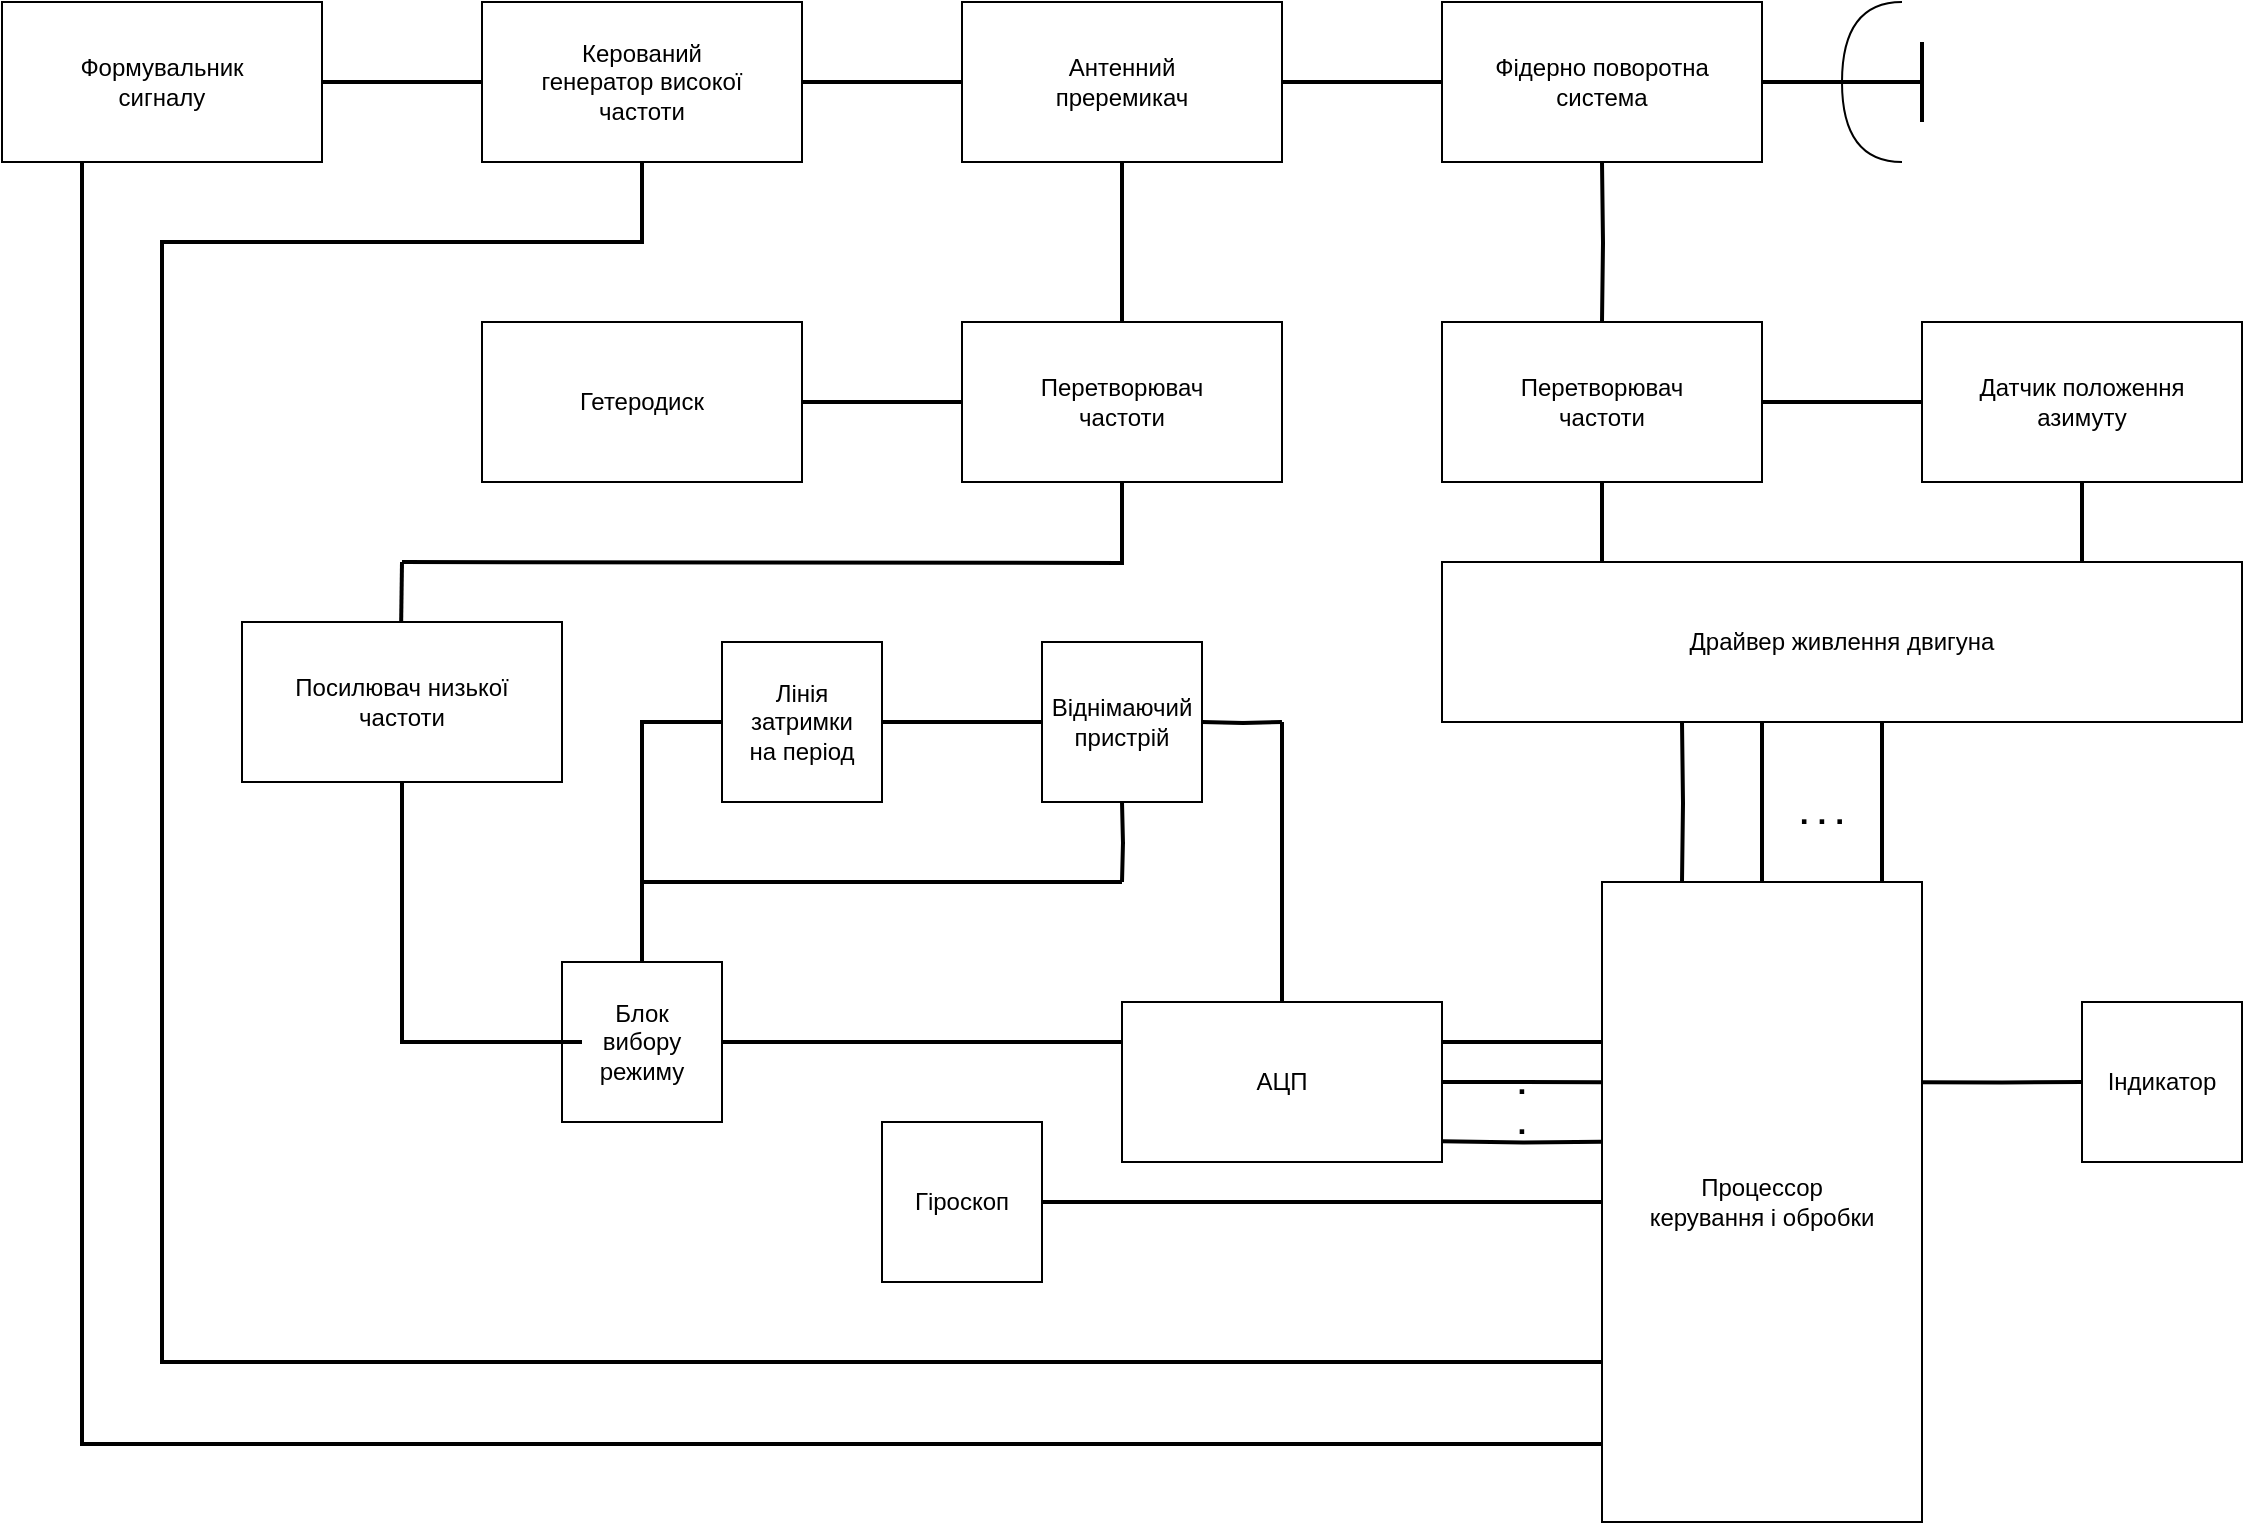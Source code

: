 <mxfile version="20.7.2" type="github">
  <diagram id="aulrM3y0VKgavFwc7o5z" name="Страница 1">
    <mxGraphModel dx="1687" dy="899" grid="1" gridSize="10" guides="1" tooltips="1" connect="1" arrows="1" fold="1" page="1" pageScale="1" pageWidth="1169" pageHeight="827" math="0" shadow="0">
      <root>
        <mxCell id="0" />
        <mxCell id="1" parent="0" />
        <mxCell id="pyblIbiJkJyPPet0355N-5" style="edgeStyle=orthogonalEdgeStyle;rounded=0;orthogonalLoop=1;jettySize=auto;html=1;entryX=0;entryY=0.5;entryDx=0;entryDy=0;endArrow=none;endFill=0;strokeWidth=2;" edge="1" parent="1" source="pyblIbiJkJyPPet0355N-1" target="pyblIbiJkJyPPet0355N-3">
          <mxGeometry relative="1" as="geometry" />
        </mxCell>
        <mxCell id="pyblIbiJkJyPPet0355N-71" style="edgeStyle=orthogonalEdgeStyle;rounded=0;orthogonalLoop=1;jettySize=auto;html=1;exitX=0.25;exitY=1;exitDx=0;exitDy=0;entryX=0;entryY=0.878;entryDx=0;entryDy=0;entryPerimeter=0;strokeWidth=2;fontSize=16;endArrow=none;endFill=0;" edge="1" parent="1" source="pyblIbiJkJyPPet0355N-1" target="pyblIbiJkJyPPet0355N-46">
          <mxGeometry relative="1" as="geometry" />
        </mxCell>
        <mxCell id="pyblIbiJkJyPPet0355N-1" value="" style="rounded=0;whiteSpace=wrap;html=1;" vertex="1" parent="1">
          <mxGeometry x="40" y="40" width="160" height="80" as="geometry" />
        </mxCell>
        <mxCell id="pyblIbiJkJyPPet0355N-2" value="Формувальник сигналу" style="text;html=1;strokeColor=none;fillColor=none;align=center;verticalAlign=middle;whiteSpace=wrap;rounded=0;" vertex="1" parent="1">
          <mxGeometry x="60" y="50" width="120" height="60" as="geometry" />
        </mxCell>
        <mxCell id="pyblIbiJkJyPPet0355N-8" style="edgeStyle=orthogonalEdgeStyle;rounded=0;orthogonalLoop=1;jettySize=auto;html=1;entryX=0;entryY=0.5;entryDx=0;entryDy=0;strokeWidth=2;endArrow=none;endFill=0;" edge="1" parent="1" source="pyblIbiJkJyPPet0355N-3" target="pyblIbiJkJyPPet0355N-6">
          <mxGeometry relative="1" as="geometry" />
        </mxCell>
        <mxCell id="pyblIbiJkJyPPet0355N-3" value="" style="rounded=0;whiteSpace=wrap;html=1;" vertex="1" parent="1">
          <mxGeometry x="280" y="40" width="160" height="80" as="geometry" />
        </mxCell>
        <mxCell id="pyblIbiJkJyPPet0355N-4" value="Керований генератор високої частоти" style="text;html=1;strokeColor=none;fillColor=none;align=center;verticalAlign=middle;whiteSpace=wrap;rounded=0;" vertex="1" parent="1">
          <mxGeometry x="300" y="50" width="120" height="60" as="geometry" />
        </mxCell>
        <mxCell id="pyblIbiJkJyPPet0355N-11" style="edgeStyle=orthogonalEdgeStyle;rounded=0;orthogonalLoop=1;jettySize=auto;html=1;entryX=0;entryY=0.5;entryDx=0;entryDy=0;strokeWidth=2;endArrow=none;endFill=0;" edge="1" parent="1" source="pyblIbiJkJyPPet0355N-6" target="pyblIbiJkJyPPet0355N-9">
          <mxGeometry relative="1" as="geometry" />
        </mxCell>
        <mxCell id="pyblIbiJkJyPPet0355N-27" style="edgeStyle=orthogonalEdgeStyle;rounded=0;orthogonalLoop=1;jettySize=auto;html=1;entryX=0.5;entryY=0;entryDx=0;entryDy=0;strokeWidth=2;endArrow=none;endFill=0;" edge="1" parent="1" source="pyblIbiJkJyPPet0355N-6" target="pyblIbiJkJyPPet0355N-25">
          <mxGeometry relative="1" as="geometry" />
        </mxCell>
        <mxCell id="pyblIbiJkJyPPet0355N-6" value="" style="rounded=0;whiteSpace=wrap;html=1;" vertex="1" parent="1">
          <mxGeometry x="520" y="40" width="160" height="80" as="geometry" />
        </mxCell>
        <mxCell id="pyblIbiJkJyPPet0355N-7" value="Антенний преремикач" style="text;html=1;strokeColor=none;fillColor=none;align=center;verticalAlign=middle;whiteSpace=wrap;rounded=0;" vertex="1" parent="1">
          <mxGeometry x="540" y="50" width="120" height="60" as="geometry" />
        </mxCell>
        <mxCell id="pyblIbiJkJyPPet0355N-17" style="edgeStyle=orthogonalEdgeStyle;rounded=0;orthogonalLoop=1;jettySize=auto;html=1;exitX=1;exitY=0.5;exitDx=0;exitDy=0;entryX=1;entryY=0.5;entryDx=0;entryDy=0;entryPerimeter=0;strokeWidth=2;endArrow=none;endFill=0;" edge="1" parent="1" source="pyblIbiJkJyPPet0355N-9" target="pyblIbiJkJyPPet0355N-12">
          <mxGeometry relative="1" as="geometry" />
        </mxCell>
        <mxCell id="pyblIbiJkJyPPet0355N-9" value="" style="rounded=0;whiteSpace=wrap;html=1;" vertex="1" parent="1">
          <mxGeometry x="760" y="40" width="160" height="80" as="geometry" />
        </mxCell>
        <mxCell id="pyblIbiJkJyPPet0355N-33" style="edgeStyle=orthogonalEdgeStyle;rounded=0;orthogonalLoop=1;jettySize=auto;html=1;entryX=0.5;entryY=0;entryDx=0;entryDy=0;strokeWidth=2;endArrow=none;endFill=0;" edge="1" parent="1" target="pyblIbiJkJyPPet0355N-30">
          <mxGeometry relative="1" as="geometry">
            <mxPoint x="840" y="120" as="sourcePoint" />
          </mxGeometry>
        </mxCell>
        <mxCell id="pyblIbiJkJyPPet0355N-10" value="Фідерно поворотна система" style="text;html=1;strokeColor=none;fillColor=none;align=center;verticalAlign=middle;whiteSpace=wrap;rounded=0;" vertex="1" parent="1">
          <mxGeometry x="780" y="50" width="120" height="60" as="geometry" />
        </mxCell>
        <mxCell id="pyblIbiJkJyPPet0355N-12" value="" style="shape=requiredInterface;html=1;verticalLabelPosition=bottom;sketch=0;direction=west;" vertex="1" parent="1">
          <mxGeometry x="960" y="40" width="30" height="80" as="geometry" />
        </mxCell>
        <mxCell id="pyblIbiJkJyPPet0355N-20" value="" style="line;strokeWidth=2;html=1;" vertex="1" parent="1">
          <mxGeometry x="960" y="75" width="40" height="10" as="geometry" />
        </mxCell>
        <mxCell id="pyblIbiJkJyPPet0355N-21" value="" style="line;strokeWidth=2;html=1;direction=south;" vertex="1" parent="1">
          <mxGeometry x="990" y="60" width="20" height="40" as="geometry" />
        </mxCell>
        <mxCell id="pyblIbiJkJyPPet0355N-23" value="" style="rounded=0;whiteSpace=wrap;html=1;" vertex="1" parent="1">
          <mxGeometry x="280" y="200" width="160" height="80" as="geometry" />
        </mxCell>
        <mxCell id="pyblIbiJkJyPPet0355N-24" value="Гетеродиск" style="text;html=1;strokeColor=none;fillColor=none;align=center;verticalAlign=middle;whiteSpace=wrap;rounded=0;" vertex="1" parent="1">
          <mxGeometry x="300" y="210" width="120" height="60" as="geometry" />
        </mxCell>
        <mxCell id="pyblIbiJkJyPPet0355N-29" style="edgeStyle=orthogonalEdgeStyle;rounded=0;orthogonalLoop=1;jettySize=auto;html=1;entryX=1;entryY=0.5;entryDx=0;entryDy=0;strokeWidth=2;endArrow=none;endFill=0;" edge="1" parent="1" source="pyblIbiJkJyPPet0355N-25" target="pyblIbiJkJyPPet0355N-23">
          <mxGeometry relative="1" as="geometry" />
        </mxCell>
        <mxCell id="pyblIbiJkJyPPet0355N-25" value="" style="rounded=0;whiteSpace=wrap;html=1;" vertex="1" parent="1">
          <mxGeometry x="520" y="200" width="160" height="80" as="geometry" />
        </mxCell>
        <mxCell id="pyblIbiJkJyPPet0355N-26" value="Перетворювач частоти" style="text;html=1;strokeColor=none;fillColor=none;align=center;verticalAlign=middle;whiteSpace=wrap;rounded=0;" vertex="1" parent="1">
          <mxGeometry x="540" y="210" width="120" height="60" as="geometry" />
        </mxCell>
        <mxCell id="pyblIbiJkJyPPet0355N-36" style="edgeStyle=orthogonalEdgeStyle;rounded=0;orthogonalLoop=1;jettySize=auto;html=1;entryX=0;entryY=0.5;entryDx=0;entryDy=0;strokeWidth=2;endArrow=none;endFill=0;" edge="1" parent="1" source="pyblIbiJkJyPPet0355N-30" target="pyblIbiJkJyPPet0355N-34">
          <mxGeometry relative="1" as="geometry" />
        </mxCell>
        <mxCell id="pyblIbiJkJyPPet0355N-39" style="edgeStyle=orthogonalEdgeStyle;rounded=0;orthogonalLoop=1;jettySize=auto;html=1;exitX=0.5;exitY=1;exitDx=0;exitDy=0;entryX=0.2;entryY=0.013;entryDx=0;entryDy=0;entryPerimeter=0;strokeWidth=2;endArrow=none;endFill=0;" edge="1" parent="1" source="pyblIbiJkJyPPet0355N-30" target="pyblIbiJkJyPPet0355N-37">
          <mxGeometry relative="1" as="geometry" />
        </mxCell>
        <mxCell id="pyblIbiJkJyPPet0355N-30" value="" style="rounded=0;whiteSpace=wrap;html=1;" vertex="1" parent="1">
          <mxGeometry x="760" y="200" width="160" height="80" as="geometry" />
        </mxCell>
        <mxCell id="pyblIbiJkJyPPet0355N-31" value="Перетворювач частоти" style="text;html=1;strokeColor=none;fillColor=none;align=center;verticalAlign=middle;whiteSpace=wrap;rounded=0;" vertex="1" parent="1">
          <mxGeometry x="780" y="210" width="120" height="60" as="geometry" />
        </mxCell>
        <mxCell id="pyblIbiJkJyPPet0355N-42" style="edgeStyle=orthogonalEdgeStyle;rounded=0;orthogonalLoop=1;jettySize=auto;html=1;exitX=0.5;exitY=1;exitDx=0;exitDy=0;entryX=0.8;entryY=-0.021;entryDx=0;entryDy=0;entryPerimeter=0;strokeWidth=2;endArrow=none;endFill=0;" edge="1" parent="1" source="pyblIbiJkJyPPet0355N-34" target="pyblIbiJkJyPPet0355N-37">
          <mxGeometry relative="1" as="geometry" />
        </mxCell>
        <mxCell id="pyblIbiJkJyPPet0355N-34" value="" style="rounded=0;whiteSpace=wrap;html=1;" vertex="1" parent="1">
          <mxGeometry x="1000" y="200" width="160" height="80" as="geometry" />
        </mxCell>
        <mxCell id="pyblIbiJkJyPPet0355N-35" value="Датчик положення азимуту" style="text;html=1;strokeColor=none;fillColor=none;align=center;verticalAlign=middle;whiteSpace=wrap;rounded=0;" vertex="1" parent="1">
          <mxGeometry x="1020" y="210" width="120" height="60" as="geometry" />
        </mxCell>
        <mxCell id="pyblIbiJkJyPPet0355N-37" value="" style="rounded=0;whiteSpace=wrap;html=1;" vertex="1" parent="1">
          <mxGeometry x="760" y="320" width="400" height="80" as="geometry" />
        </mxCell>
        <mxCell id="pyblIbiJkJyPPet0355N-38" value="Драйвер живлення двигуна" style="text;html=1;strokeColor=none;fillColor=none;align=center;verticalAlign=middle;whiteSpace=wrap;rounded=0;" vertex="1" parent="1">
          <mxGeometry x="780" y="330" width="360" height="60" as="geometry" />
        </mxCell>
        <mxCell id="pyblIbiJkJyPPet0355N-43" style="edgeStyle=orthogonalEdgeStyle;rounded=0;orthogonalLoop=1;jettySize=auto;html=1;exitX=0.5;exitY=1;exitDx=0;exitDy=0;entryX=0.8;entryY=0;entryDx=0;entryDy=0;entryPerimeter=0;strokeWidth=2;endArrow=none;endFill=0;" edge="1" parent="1" source="pyblIbiJkJyPPet0355N-34" target="pyblIbiJkJyPPet0355N-37">
          <mxGeometry relative="1" as="geometry" />
        </mxCell>
        <mxCell id="pyblIbiJkJyPPet0355N-45" value="&lt;b&gt;&lt;font style=&quot;font-size: 16px;&quot;&gt;. . .&lt;/font&gt;&lt;/b&gt;" style="text;html=1;strokeColor=none;fillColor=none;align=center;verticalAlign=middle;whiteSpace=wrap;rounded=0;" vertex="1" parent="1">
          <mxGeometry x="930" y="430" width="40" height="30" as="geometry" />
        </mxCell>
        <mxCell id="pyblIbiJkJyPPet0355N-54" style="edgeStyle=orthogonalEdgeStyle;rounded=0;orthogonalLoop=1;jettySize=auto;html=1;entryX=0;entryY=0.5;entryDx=0;entryDy=0;strokeWidth=2;fontSize=16;endArrow=none;endFill=0;exitX=1;exitY=0.313;exitDx=0;exitDy=0;exitPerimeter=0;" edge="1" parent="1" source="pyblIbiJkJyPPet0355N-46" target="pyblIbiJkJyPPet0355N-51">
          <mxGeometry relative="1" as="geometry">
            <mxPoint x="1010" y="580" as="sourcePoint" />
          </mxGeometry>
        </mxCell>
        <mxCell id="pyblIbiJkJyPPet0355N-97" style="edgeStyle=orthogonalEdgeStyle;rounded=0;orthogonalLoop=1;jettySize=auto;html=1;exitX=0;exitY=0.75;exitDx=0;exitDy=0;entryX=0.5;entryY=1;entryDx=0;entryDy=0;strokeWidth=2;fontSize=16;endArrow=none;endFill=0;" edge="1" parent="1" source="pyblIbiJkJyPPet0355N-46" target="pyblIbiJkJyPPet0355N-3">
          <mxGeometry relative="1" as="geometry">
            <Array as="points">
              <mxPoint x="120" y="720" />
              <mxPoint x="120" y="160" />
              <mxPoint x="360" y="160" />
            </Array>
          </mxGeometry>
        </mxCell>
        <mxCell id="pyblIbiJkJyPPet0355N-46" value="" style="rounded=0;whiteSpace=wrap;html=1;" vertex="1" parent="1">
          <mxGeometry x="840" y="480" width="160" height="320" as="geometry" />
        </mxCell>
        <mxCell id="pyblIbiJkJyPPet0355N-47" value="Процессор керування і обробки" style="text;html=1;strokeColor=none;fillColor=none;align=center;verticalAlign=middle;whiteSpace=wrap;rounded=0;" vertex="1" parent="1">
          <mxGeometry x="860" y="550" width="120" height="180" as="geometry" />
        </mxCell>
        <mxCell id="pyblIbiJkJyPPet0355N-48" style="edgeStyle=orthogonalEdgeStyle;rounded=0;orthogonalLoop=1;jettySize=auto;html=1;exitX=0.5;exitY=1;exitDx=0;exitDy=0;entryX=0.25;entryY=0;entryDx=0;entryDy=0;strokeWidth=2;endArrow=none;endFill=0;" edge="1" parent="1" target="pyblIbiJkJyPPet0355N-46">
          <mxGeometry relative="1" as="geometry">
            <mxPoint x="880" y="400" as="sourcePoint" />
            <mxPoint x="880" y="441.04" as="targetPoint" />
          </mxGeometry>
        </mxCell>
        <mxCell id="pyblIbiJkJyPPet0355N-49" style="edgeStyle=orthogonalEdgeStyle;rounded=0;orthogonalLoop=1;jettySize=auto;html=1;exitX=0.5;exitY=1;exitDx=0;exitDy=0;entryX=0.25;entryY=0;entryDx=0;entryDy=0;strokeWidth=2;endArrow=none;endFill=0;" edge="1" parent="1">
          <mxGeometry relative="1" as="geometry">
            <mxPoint x="920" y="400.0" as="sourcePoint" />
            <mxPoint x="920" y="480.0" as="targetPoint" />
          </mxGeometry>
        </mxCell>
        <mxCell id="pyblIbiJkJyPPet0355N-50" style="edgeStyle=orthogonalEdgeStyle;rounded=0;orthogonalLoop=1;jettySize=auto;html=1;exitX=0.5;exitY=1;exitDx=0;exitDy=0;entryX=0.25;entryY=0;entryDx=0;entryDy=0;strokeWidth=2;endArrow=none;endFill=0;" edge="1" parent="1">
          <mxGeometry relative="1" as="geometry">
            <mxPoint x="980" y="400.0" as="sourcePoint" />
            <mxPoint x="980" y="480.0" as="targetPoint" />
            <Array as="points">
              <mxPoint x="980" y="420" />
              <mxPoint x="980" y="420" />
            </Array>
          </mxGeometry>
        </mxCell>
        <mxCell id="pyblIbiJkJyPPet0355N-51" value="" style="rounded=0;whiteSpace=wrap;html=1;" vertex="1" parent="1">
          <mxGeometry x="1080" y="540" width="80" height="80" as="geometry" />
        </mxCell>
        <mxCell id="pyblIbiJkJyPPet0355N-52" value="Індикатор" style="text;html=1;strokeColor=none;fillColor=none;align=center;verticalAlign=middle;whiteSpace=wrap;rounded=0;" vertex="1" parent="1">
          <mxGeometry x="1090" y="550" width="60" height="60" as="geometry" />
        </mxCell>
        <mxCell id="pyblIbiJkJyPPet0355N-57" style="edgeStyle=orthogonalEdgeStyle;rounded=0;orthogonalLoop=1;jettySize=auto;html=1;exitX=1;exitY=0.25;exitDx=0;exitDy=0;strokeWidth=2;fontSize=16;endArrow=none;endFill=0;entryX=0;entryY=0.25;entryDx=0;entryDy=0;" edge="1" parent="1" source="pyblIbiJkJyPPet0355N-55" target="pyblIbiJkJyPPet0355N-46">
          <mxGeometry relative="1" as="geometry">
            <mxPoint x="830" y="560" as="targetPoint" />
          </mxGeometry>
        </mxCell>
        <mxCell id="pyblIbiJkJyPPet0355N-58" style="edgeStyle=orthogonalEdgeStyle;rounded=0;orthogonalLoop=1;jettySize=auto;html=1;exitX=1;exitY=0.5;exitDx=0;exitDy=0;strokeWidth=2;fontSize=16;endArrow=none;endFill=0;entryX=0;entryY=0.313;entryDx=0;entryDy=0;entryPerimeter=0;" edge="1" parent="1" source="pyblIbiJkJyPPet0355N-55" target="pyblIbiJkJyPPet0355N-46">
          <mxGeometry relative="1" as="geometry">
            <mxPoint x="830" y="580" as="targetPoint" />
          </mxGeometry>
        </mxCell>
        <mxCell id="pyblIbiJkJyPPet0355N-74" style="edgeStyle=orthogonalEdgeStyle;rounded=0;orthogonalLoop=1;jettySize=auto;html=1;exitX=0;exitY=0.25;exitDx=0;exitDy=0;entryX=1;entryY=0.5;entryDx=0;entryDy=0;strokeWidth=2;fontSize=16;endArrow=none;endFill=0;" edge="1" parent="1" source="pyblIbiJkJyPPet0355N-55" target="pyblIbiJkJyPPet0355N-72">
          <mxGeometry relative="1" as="geometry" />
        </mxCell>
        <mxCell id="pyblIbiJkJyPPet0355N-55" value="" style="rounded=0;whiteSpace=wrap;html=1;" vertex="1" parent="1">
          <mxGeometry x="600" y="540" width="160" height="80" as="geometry" />
        </mxCell>
        <mxCell id="pyblIbiJkJyPPet0355N-56" value="АЦП" style="text;html=1;strokeColor=none;fillColor=none;align=center;verticalAlign=middle;whiteSpace=wrap;rounded=0;" vertex="1" parent="1">
          <mxGeometry x="620" y="550" width="120" height="60" as="geometry" />
        </mxCell>
        <mxCell id="pyblIbiJkJyPPet0355N-59" style="edgeStyle=orthogonalEdgeStyle;rounded=0;orthogonalLoop=1;jettySize=auto;html=1;exitX=1;exitY=0.5;exitDx=0;exitDy=0;strokeWidth=2;fontSize=16;endArrow=none;endFill=0;entryX=0;entryY=0.406;entryDx=0;entryDy=0;entryPerimeter=0;" edge="1" parent="1" target="pyblIbiJkJyPPet0355N-46">
          <mxGeometry relative="1" as="geometry">
            <mxPoint x="760" y="609.67" as="sourcePoint" />
            <mxPoint x="830" y="610" as="targetPoint" />
          </mxGeometry>
        </mxCell>
        <mxCell id="pyblIbiJkJyPPet0355N-60" value="&lt;b&gt;&lt;font style=&quot;font-size: 16px;&quot;&gt;. &lt;br&gt;.&lt;/font&gt;&lt;/b&gt;" style="text;html=1;strokeColor=none;fillColor=none;align=center;verticalAlign=middle;whiteSpace=wrap;rounded=0;" vertex="1" parent="1">
          <mxGeometry x="780" y="580" width="40" height="20" as="geometry" />
        </mxCell>
        <mxCell id="pyblIbiJkJyPPet0355N-68" style="edgeStyle=orthogonalEdgeStyle;rounded=0;orthogonalLoop=1;jettySize=auto;html=1;strokeWidth=2;fontSize=16;endArrow=none;endFill=0;entryX=0;entryY=0.5;entryDx=0;entryDy=0;" edge="1" parent="1" source="pyblIbiJkJyPPet0355N-61" target="pyblIbiJkJyPPet0355N-46">
          <mxGeometry relative="1" as="geometry">
            <mxPoint x="830" y="640" as="targetPoint" />
          </mxGeometry>
        </mxCell>
        <mxCell id="pyblIbiJkJyPPet0355N-61" value="" style="rounded=0;whiteSpace=wrap;html=1;" vertex="1" parent="1">
          <mxGeometry x="480" y="600" width="80" height="80" as="geometry" />
        </mxCell>
        <mxCell id="pyblIbiJkJyPPet0355N-62" value="Гіроскоп" style="text;html=1;strokeColor=none;fillColor=none;align=center;verticalAlign=middle;whiteSpace=wrap;rounded=0;" vertex="1" parent="1">
          <mxGeometry x="490" y="610" width="60" height="60" as="geometry" />
        </mxCell>
        <mxCell id="pyblIbiJkJyPPet0355N-78" style="edgeStyle=orthogonalEdgeStyle;rounded=0;orthogonalLoop=1;jettySize=auto;html=1;entryX=0;entryY=0.5;entryDx=0;entryDy=0;strokeWidth=2;fontSize=16;endArrow=none;endFill=0;" edge="1" parent="1" source="pyblIbiJkJyPPet0355N-72" target="pyblIbiJkJyPPet0355N-75">
          <mxGeometry relative="1" as="geometry" />
        </mxCell>
        <mxCell id="pyblIbiJkJyPPet0355N-72" value="" style="rounded=0;whiteSpace=wrap;html=1;" vertex="1" parent="1">
          <mxGeometry x="320" y="520" width="80" height="80" as="geometry" />
        </mxCell>
        <mxCell id="pyblIbiJkJyPPet0355N-92" style="edgeStyle=orthogonalEdgeStyle;rounded=0;orthogonalLoop=1;jettySize=auto;html=1;entryX=0.5;entryY=1;entryDx=0;entryDy=0;strokeWidth=2;fontSize=16;endArrow=none;endFill=0;" edge="1" parent="1" source="pyblIbiJkJyPPet0355N-73" target="pyblIbiJkJyPPet0355N-90">
          <mxGeometry relative="1" as="geometry" />
        </mxCell>
        <mxCell id="pyblIbiJkJyPPet0355N-73" value="Блок вибору режиму" style="text;html=1;strokeColor=none;fillColor=none;align=center;verticalAlign=middle;whiteSpace=wrap;rounded=0;" vertex="1" parent="1">
          <mxGeometry x="330" y="530" width="60" height="60" as="geometry" />
        </mxCell>
        <mxCell id="pyblIbiJkJyPPet0355N-81" style="edgeStyle=orthogonalEdgeStyle;rounded=0;orthogonalLoop=1;jettySize=auto;html=1;entryX=0;entryY=0.5;entryDx=0;entryDy=0;strokeWidth=2;fontSize=16;endArrow=none;endFill=0;" edge="1" parent="1" source="pyblIbiJkJyPPet0355N-75" target="pyblIbiJkJyPPet0355N-79">
          <mxGeometry relative="1" as="geometry" />
        </mxCell>
        <mxCell id="pyblIbiJkJyPPet0355N-75" value="" style="rounded=0;whiteSpace=wrap;html=1;" vertex="1" parent="1">
          <mxGeometry x="400" y="360" width="80" height="80" as="geometry" />
        </mxCell>
        <mxCell id="pyblIbiJkJyPPet0355N-76" value="Лінія затримки на період" style="text;html=1;strokeColor=none;fillColor=none;align=center;verticalAlign=middle;whiteSpace=wrap;rounded=0;" vertex="1" parent="1">
          <mxGeometry x="410" y="370" width="60" height="60" as="geometry" />
        </mxCell>
        <mxCell id="pyblIbiJkJyPPet0355N-79" value="" style="rounded=0;whiteSpace=wrap;html=1;" vertex="1" parent="1">
          <mxGeometry x="560" y="360" width="80" height="80" as="geometry" />
        </mxCell>
        <mxCell id="pyblIbiJkJyPPet0355N-80" value="Віднімаючий пристрій" style="text;html=1;strokeColor=none;fillColor=none;align=center;verticalAlign=middle;whiteSpace=wrap;rounded=0;" vertex="1" parent="1">
          <mxGeometry x="570" y="370" width="60" height="60" as="geometry" />
        </mxCell>
        <mxCell id="pyblIbiJkJyPPet0355N-84" style="edgeStyle=orthogonalEdgeStyle;rounded=0;orthogonalLoop=1;jettySize=auto;html=1;entryX=1;entryY=0.5;entryDx=0;entryDy=0;strokeWidth=2;fontSize=16;endArrow=none;endFill=0;" edge="1" parent="1">
          <mxGeometry relative="1" as="geometry">
            <mxPoint x="600" y="480" as="sourcePoint" />
            <mxPoint x="360" y="480" as="targetPoint" />
          </mxGeometry>
        </mxCell>
        <mxCell id="pyblIbiJkJyPPet0355N-85" style="edgeStyle=orthogonalEdgeStyle;rounded=0;orthogonalLoop=1;jettySize=auto;html=1;strokeWidth=2;fontSize=16;endArrow=none;endFill=0;" edge="1" parent="1">
          <mxGeometry relative="1" as="geometry">
            <mxPoint x="600" y="440" as="sourcePoint" />
            <mxPoint x="600" y="480" as="targetPoint" />
          </mxGeometry>
        </mxCell>
        <mxCell id="pyblIbiJkJyPPet0355N-88" style="edgeStyle=orthogonalEdgeStyle;rounded=0;orthogonalLoop=1;jettySize=auto;html=1;entryX=1;entryY=0.5;entryDx=0;entryDy=0;strokeWidth=2;fontSize=16;endArrow=none;endFill=0;" edge="1" parent="1">
          <mxGeometry relative="1" as="geometry">
            <mxPoint x="680" y="400" as="sourcePoint" />
            <mxPoint x="640" y="400" as="targetPoint" />
          </mxGeometry>
        </mxCell>
        <mxCell id="pyblIbiJkJyPPet0355N-89" style="edgeStyle=orthogonalEdgeStyle;rounded=0;orthogonalLoop=1;jettySize=auto;html=1;exitX=0.5;exitY=0;exitDx=0;exitDy=0;entryX=1;entryY=0.5;entryDx=0;entryDy=0;strokeWidth=2;fontSize=16;endArrow=none;endFill=0;" edge="1" parent="1" source="pyblIbiJkJyPPet0355N-55">
          <mxGeometry relative="1" as="geometry">
            <mxPoint x="880" y="400" as="sourcePoint" />
            <mxPoint x="680" y="400" as="targetPoint" />
          </mxGeometry>
        </mxCell>
        <mxCell id="pyblIbiJkJyPPet0355N-90" value="" style="rounded=0;whiteSpace=wrap;html=1;" vertex="1" parent="1">
          <mxGeometry x="160" y="350" width="160" height="80" as="geometry" />
        </mxCell>
        <mxCell id="pyblIbiJkJyPPet0355N-91" value="Посилювач низької частоти" style="text;html=1;strokeColor=none;fillColor=none;align=center;verticalAlign=middle;whiteSpace=wrap;rounded=0;" vertex="1" parent="1">
          <mxGeometry x="180" y="360" width="120" height="60" as="geometry" />
        </mxCell>
        <mxCell id="pyblIbiJkJyPPet0355N-95" style="edgeStyle=orthogonalEdgeStyle;rounded=0;orthogonalLoop=1;jettySize=auto;html=1;exitX=0.5;exitY=0;exitDx=0;exitDy=0;strokeWidth=2;fontSize=16;endArrow=none;endFill=0;" edge="1" parent="1">
          <mxGeometry relative="1" as="geometry">
            <mxPoint x="239.58" y="350" as="sourcePoint" />
            <mxPoint x="240" y="320" as="targetPoint" />
          </mxGeometry>
        </mxCell>
        <mxCell id="pyblIbiJkJyPPet0355N-96" style="edgeStyle=orthogonalEdgeStyle;rounded=0;orthogonalLoop=1;jettySize=auto;html=1;entryX=0.5;entryY=1;entryDx=0;entryDy=0;strokeWidth=2;fontSize=16;endArrow=none;endFill=0;" edge="1" parent="1" target="pyblIbiJkJyPPet0355N-25">
          <mxGeometry relative="1" as="geometry">
            <mxPoint x="240" y="320" as="sourcePoint" />
            <mxPoint x="340" y="300" as="targetPoint" />
          </mxGeometry>
        </mxCell>
      </root>
    </mxGraphModel>
  </diagram>
</mxfile>
